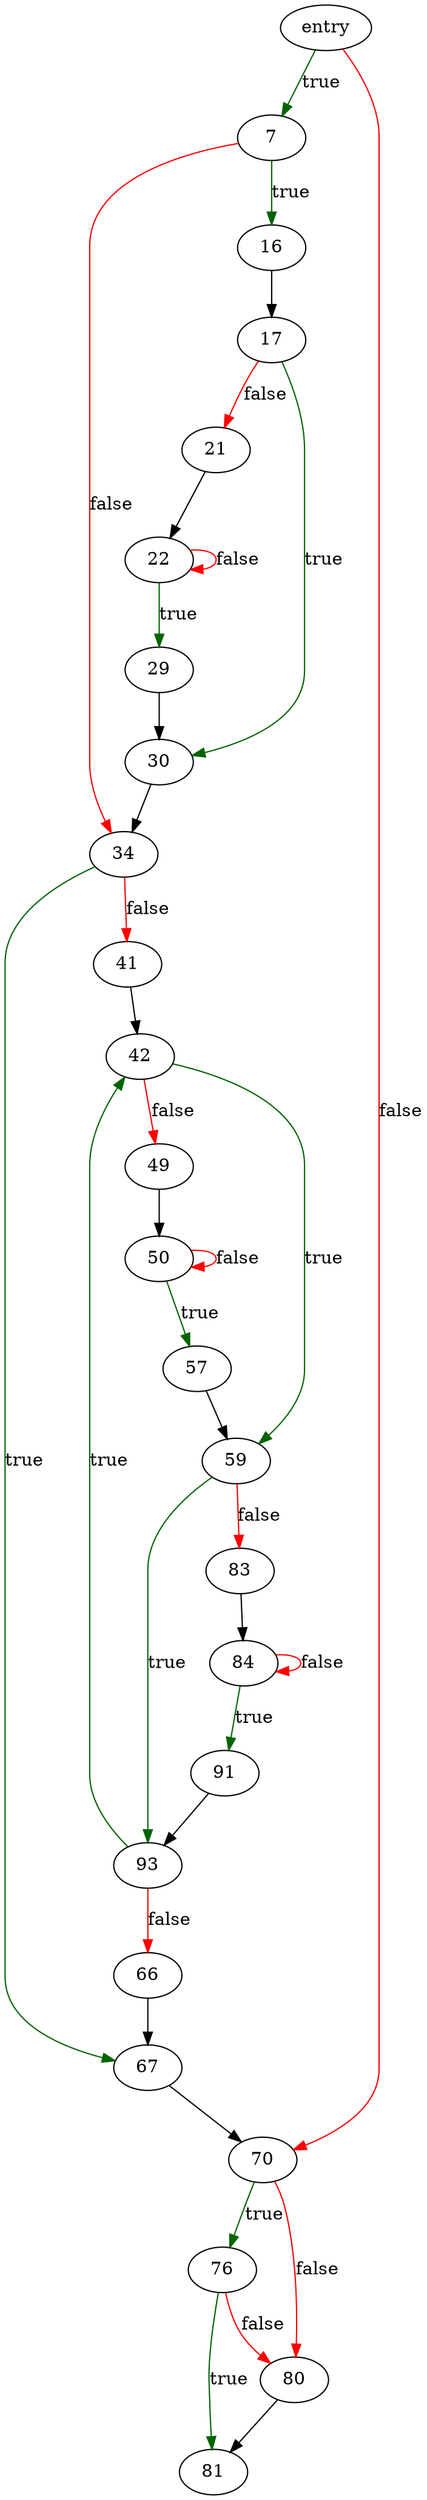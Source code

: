 digraph "hash_table_ok" {
	// Node definitions.
	1 [label=entry];
	7;
	16;
	17;
	21;
	22;
	29;
	30;
	34;
	41;
	42;
	49;
	50;
	57;
	59;
	66;
	67;
	70;
	76;
	80;
	81;
	83;
	84;
	91;
	93;

	// Edge definitions.
	1 -> 7 [
		color=darkgreen
		label=true
	];
	1 -> 70 [
		color=red
		label=false
	];
	7 -> 16 [
		color=darkgreen
		label=true
	];
	7 -> 34 [
		color=red
		label=false
	];
	16 -> 17;
	17 -> 21 [
		color=red
		label=false
	];
	17 -> 30 [
		color=darkgreen
		label=true
	];
	21 -> 22;
	22 -> 22 [
		color=red
		label=false
	];
	22 -> 29 [
		color=darkgreen
		label=true
	];
	29 -> 30;
	30 -> 34;
	34 -> 41 [
		color=red
		label=false
	];
	34 -> 67 [
		color=darkgreen
		label=true
	];
	41 -> 42;
	42 -> 49 [
		color=red
		label=false
	];
	42 -> 59 [
		color=darkgreen
		label=true
	];
	49 -> 50;
	50 -> 50 [
		color=red
		label=false
	];
	50 -> 57 [
		color=darkgreen
		label=true
	];
	57 -> 59;
	59 -> 83 [
		color=red
		label=false
	];
	59 -> 93 [
		color=darkgreen
		label=true
	];
	66 -> 67;
	67 -> 70;
	70 -> 76 [
		color=darkgreen
		label=true
	];
	70 -> 80 [
		color=red
		label=false
	];
	76 -> 80 [
		color=red
		label=false
	];
	76 -> 81 [
		color=darkgreen
		label=true
	];
	80 -> 81;
	83 -> 84;
	84 -> 84 [
		color=red
		label=false
	];
	84 -> 91 [
		color=darkgreen
		label=true
	];
	91 -> 93;
	93 -> 42 [
		color=darkgreen
		label=true
	];
	93 -> 66 [
		color=red
		label=false
	];
}